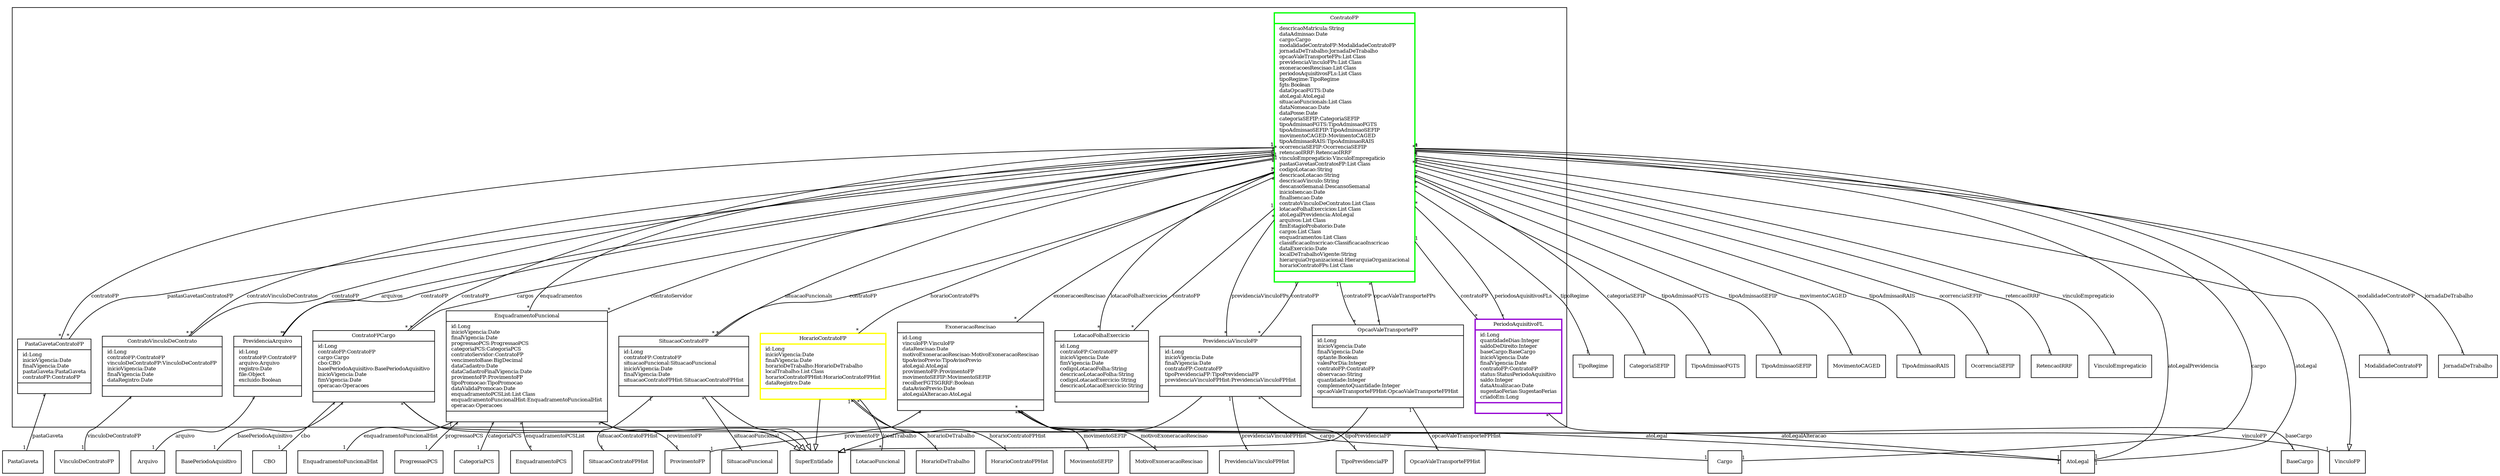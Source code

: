 digraph G{
fontname = "Times-Roman"
fontsize = 8

node [
        fontname = "Times-Roman"
        fontsize = 8
        shape = "record"
]

edge [
        fontname = "Times-Roman"
        fontsize = 8
]

subgraph clusterINFORMACOES_DE_DECLARACOES
{
ContratoFP [style=bold,color="#00FF00"label = "{ContratoFP|descricaoMatricula:String\ldataAdmissao:Date\lcargo:Cargo\lmodalidadeContratoFP:ModalidadeContratoFP\ljornadaDeTrabalho:JornadaDeTrabalho\lopcaoValeTransporteFPs:List Class\lprevidenciaVinculoFPs:List Class\lexoneracoesRescisao:List Class\lperiodosAquisitivosFLs:List Class\ltipoRegime:TipoRegime\lfgts:Boolean\ldataOpcaoFGTS:Date\latoLegal:AtoLegal\lsituacaoFuncionals:List Class\ldataNomeacao:Date\ldataPosse:Date\lcategoriaSEFIP:CategoriaSEFIP\ltipoAdmissaoFGTS:TipoAdmissaoFGTS\ltipoAdmissaoSEFIP:TipoAdmissaoSEFIP\lmovimentoCAGED:MovimentoCAGED\ltipoAdmissaoRAIS:TipoAdmissaoRAIS\locorrenciaSEFIP:OcorrenciaSEFIP\lretencaoIRRF:RetencaoIRRF\lvinculoEmpregaticio:VinculoEmpregaticio\lpastasGavetasContratosFP:List Class\lcodigoLotacao:String\ldescricaoLotacao:String\ldescricaoVinculo:String\ldescansoSemanal:DescansoSemanal\linicioIsencao:Date\lfinalIsencao:Date\lcontratoVinculoDeContratos:List Class\llotacaoFolhaExercicios:List Class\latoLegalPrevidencia:AtoLegal\larquivos:List Class\lfimEstagioProbatorio:Date\lcargos:List Class\lenquadramentos:List Class\lclassificacaoInscricao:ClassificacaoInscricao\ldataExercicio:Date\llocalDeTrabalhoVigente:String\lhierarquiaOrganizacional:HierarquiaOrganizacional\lhorarioContratoFPs:List Class\l|\l}"]
OpcaoValeTransporteFP [label = "{OpcaoValeTransporteFP|id:Long\linicioVigencia:Date\lfinalVigencia:Date\loptante:Boolean\lvalesPorDia:Integer\lcontratoFP:ContratoFP\lobservacao:String\lquantidade:Integer\lcomplementoQuantidade:Integer\lopcaoValeTransporteFPHist:OpcaoValeTransporteFPHist\l|\l}"]
PrevidenciaVinculoFP [label = "{PrevidenciaVinculoFP|id:Long\linicioVigencia:Date\lfinalVigencia:Date\lcontratoFP:ContratoFP\ltipoPrevidenciaFP:TipoPrevidenciaFP\lprevidenciaVinculoFPHist:PrevidenciaVinculoFPHist\l|\l}"]
ExoneracaoRescisao [label = "{ExoneracaoRescisao|id:Long\lvinculoFP:VinculoFP\ldataRescisao:Date\lmotivoExoneracaoRescisao:MotivoExoneracaoRescisao\ltipoAvisoPrevio:TipoAvisoPrevio\latoLegal:AtoLegal\lprovimentoFP:ProvimentoFP\lmovimentoSEFIP:MovimentoSEFIP\lrecolherFGTSGRRF:Boolean\ldataAvisoPrevio:Date\latoLegalAlteracao:AtoLegal\l|\l}"]
PeriodoAquisitivoFL [style=bold,color="#9400D3"label = "{PeriodoAquisitivoFL|id:Long\lquantidadeDias:Integer\lsaldoDeDireito:Integer\lbaseCargo:BaseCargo\linicioVigencia:Date\lfinalVigencia:Date\lcontratoFP:ContratoFP\lstatus:StatusPeriodoAquisitivo\lsaldo:Integer\ldataAtualizacao:Date\lsugestaoFerias:SugestaoFerias\lcriadoEm:Long\l|\l}"]
SituacaoContratoFP [label = "{SituacaoContratoFP|id:Long\lcontratoFP:ContratoFP\lsituacaoFuncional:SituacaoFuncional\linicioVigencia:Date\lfinalVigencia:Date\lsituacaoContratoFPHist:SituacaoContratoFPHist\l|\l}"]
PastaGavetaContratoFP [label = "{PastaGavetaContratoFP|id:Long\linicioVigencia:Date\lfinalVigencia:Date\lpastaGaveta:PastaGaveta\lcontratoFP:ContratoFP\l|\l}"]
ContratoVinculoDeContrato [label = "{ContratoVinculoDeContrato|id:Long\lcontratoFP:ContratoFP\lvinculoDeContratoFP:VinculoDeContratoFP\linicioVigencia:Date\lfinalVigencia:Date\ldataRegistro:Date\l|\l}"]
LotacaoFolhaExercicio [label = "{LotacaoFolhaExercicio|id:Long\lcontratoFP:ContratoFP\linicioVigencia:Date\lfimVigencia:Date\lcodigoLotacaoFolha:String\ldescricaoLotacaoFolha:String\lcodigoLotacaoExercicio:String\ldescricaoLotacaoExercicio:String\l|\l}"]
PrevidenciaArquivo [label = "{PrevidenciaArquivo|id:Long\lcontratoFP:ContratoFP\larquivo:Arquivo\lregistro:Date\lfile:Object\lexcluido:Boolean\l|\l}"]
ContratoFPCargo [label = "{ContratoFPCargo|id:Long\lcontratoFP:ContratoFP\lcargo:Cargo\lcbo:CBO\lbasePeriodoAquisitivo:BasePeriodoAquisitivo\linicioVigencia:Date\lfimVigencia:Date\loperacao:Operacoes\l|\l}"]
EnquadramentoFuncional [label = "{EnquadramentoFuncional|id:Long\linicioVigencia:Date\lfinalVigencia:Date\lprogressaoPCS:ProgressaoPCS\lcategoriaPCS:CategoriaPCS\lcontratoServidor:ContratoFP\lvencimentoBase:BigDecimal\ldataCadastro:Date\ldataCadastroFinalVigencia:Date\lprovimentoFP:ProvimentoFP\ltipoPromocao:TipoPromocao\ldataValidaPromocao:Date\lenquadramentoPCSList:List Class\lenquadramentoFuncionalHist:EnquadramentoFuncionalHist\loperacao:Operacoes\l|\l}"]
HorarioContratoFP [style=bold,color="#FFFF00"label = "{HorarioContratoFP|id:Long\linicioVigencia:Date\lfinalVigencia:Date\lhorarioDeTrabalho:HorarioDeTrabalho\llocalTrabalho:List Class\lhorarioContratoFPHist:HorarioContratoFPHist\ldataRegistro:Date\l|\l}"]
}
edge [arrowhead = "none" headlabel = "1" taillabel = "*"] ContratoFP -> Cargo [label = "cargo"]
edge [arrowhead = "none" headlabel = "1" taillabel = "*"] ContratoFP -> ModalidadeContratoFP [label = "modalidadeContratoFP"]
edge [arrowhead = "none" headlabel = "1" taillabel = "*"] ContratoFP -> JornadaDeTrabalho [label = "jornadaDeTrabalho"]
edge [arrowhead = "none" headlabel = "*" taillabel = "*"] ContratoFP -> OpcaoValeTransporteFP [label = "opcaoValeTransporteFPs"]
edge [arrowhead = "none" headlabel = "*" taillabel = "*"] ContratoFP -> PrevidenciaVinculoFP [label = "previdenciaVinculoFPs"]
edge [arrowhead = "none" headlabel = "*" taillabel = "*"] ContratoFP -> ExoneracaoRescisao [label = "exoneracoesRescisao"]
edge [arrowhead = "none" headlabel = "*" taillabel = "*"] ContratoFP -> PeriodoAquisitivoFL [label = "periodosAquisitivosFLs"]
edge [arrowhead = "none" headlabel = "1" taillabel = "*"] ContratoFP -> TipoRegime [label = "tipoRegime"]
edge [arrowhead = "none" headlabel = "1" taillabel = "1"] ContratoFP -> AtoLegal [label = "atoLegal"]
edge [arrowhead = "none" headlabel = "*" taillabel = "*"] ContratoFP -> SituacaoContratoFP [label = "situacaoFuncionals"]
edge [arrowhead = "none" headlabel = "1" taillabel = "*"] ContratoFP -> CategoriaSEFIP [label = "categoriaSEFIP"]
edge [arrowhead = "none" headlabel = "1" taillabel = "*"] ContratoFP -> TipoAdmissaoFGTS [label = "tipoAdmissaoFGTS"]
edge [arrowhead = "none" headlabel = "1" taillabel = "*"] ContratoFP -> TipoAdmissaoSEFIP [label = "tipoAdmissaoSEFIP"]
edge [arrowhead = "none" headlabel = "1" taillabel = "*"] ContratoFP -> MovimentoCAGED [label = "movimentoCAGED"]
edge [arrowhead = "none" headlabel = "1" taillabel = "*"] ContratoFP -> TipoAdmissaoRAIS [label = "tipoAdmissaoRAIS"]
edge [arrowhead = "none" headlabel = "1" taillabel = "*"] ContratoFP -> OcorrenciaSEFIP [label = "ocorrenciaSEFIP"]
edge [arrowhead = "none" headlabel = "1" taillabel = "*"] ContratoFP -> RetencaoIRRF [label = "retencaoIRRF"]
edge [arrowhead = "none" headlabel = "1" taillabel = "*"] ContratoFP -> VinculoEmpregaticio [label = "vinculoEmpregaticio"]
edge [arrowhead = "none" headlabel = "*" taillabel = "*"] ContratoFP -> PastaGavetaContratoFP [label = "pastasGavetasContratosFP"]
edge [arrowhead = "none" headlabel = "*" taillabel = "*"] ContratoFP -> ContratoVinculoDeContrato [label = "contratoVinculoDeContratos"]
edge [arrowhead = "none" headlabel = "*" taillabel = "*"] ContratoFP -> LotacaoFolhaExercicio [label = "lotacaoFolhaExercicios"]
edge [arrowhead = "none" headlabel = "1" taillabel = "*"] ContratoFP -> AtoLegal [label = "atoLegalPrevidencia"]
edge [arrowhead = "none" headlabel = "*" taillabel = "*"] ContratoFP -> PrevidenciaArquivo [label = "arquivos"]
edge [arrowhead = "none" headlabel = "*" taillabel = "*"] ContratoFP -> ContratoFPCargo [label = "cargos"]
edge [arrowhead = "none" headlabel = "*" taillabel = "*"] ContratoFP -> EnquadramentoFuncional [label = "enquadramentos"]
edge [arrowhead = "none" headlabel = "*" taillabel = "*"] ContratoFP -> HorarioContratoFP [label = "horarioContratoFPs"]
edge [ arrowhead = "empty" headlabel = "" taillabel = ""] ContratoFP -> VinculoFP
edge [arrowhead = "none" headlabel = "1" taillabel = "*"] OpcaoValeTransporteFP -> ContratoFP [label = "contratoFP"]
edge [arrowhead = "none" headlabel = "1" taillabel = "1"] OpcaoValeTransporteFP -> OpcaoValeTransporteFPHist [label = "opcaoValeTransporteFPHist"]
edge [ arrowhead = "empty" headlabel = "" taillabel = ""] OpcaoValeTransporteFP -> SuperEntidade
edge [arrowhead = "none" headlabel = "1" taillabel = "*"] PrevidenciaVinculoFP -> ContratoFP [label = "contratoFP"]
edge [arrowhead = "none" headlabel = "1" taillabel = "*"] PrevidenciaVinculoFP -> TipoPrevidenciaFP [label = "tipoPrevidenciaFP"]
edge [arrowhead = "none" headlabel = "1" taillabel = "1"] PrevidenciaVinculoFP -> PrevidenciaVinculoFPHist [label = "previdenciaVinculoFPHist"]
edge [ arrowhead = "empty" headlabel = "" taillabel = ""] PrevidenciaVinculoFP -> SuperEntidade
edge [arrowhead = "none" headlabel = "1" taillabel = "*"] ExoneracaoRescisao -> VinculoFP [label = "vinculoFP"]
edge [arrowhead = "none" headlabel = "1" taillabel = "*"] ExoneracaoRescisao -> MotivoExoneracaoRescisao [label = "motivoExoneracaoRescisao"]
edge [arrowhead = "none" headlabel = "1" taillabel = "*"] ExoneracaoRescisao -> AtoLegal [label = "atoLegal"]
edge [arrowhead = "none" headlabel = "1" taillabel = "*"] ExoneracaoRescisao -> ProvimentoFP [label = "provimentoFP"]
edge [arrowhead = "none" headlabel = "1" taillabel = "*"] ExoneracaoRescisao -> MovimentoSEFIP [label = "movimentoSEFIP"]
edge [arrowhead = "none" headlabel = "1" taillabel = "*"] ExoneracaoRescisao -> AtoLegal [label = "atoLegalAlteracao"]
edge [arrowhead = "none" headlabel = "1" taillabel = "*"] PeriodoAquisitivoFL -> BaseCargo [label = "baseCargo"]
edge [arrowhead = "none" headlabel = "1" taillabel = "*"] PeriodoAquisitivoFL -> ContratoFP [label = "contratoFP"]
edge [arrowhead = "none" headlabel = "1" taillabel = "*"] SituacaoContratoFP -> ContratoFP [label = "contratoFP"]
edge [arrowhead = "none" headlabel = "1" taillabel = "*"] SituacaoContratoFP -> SituacaoFuncional [label = "situacaoFuncional"]
edge [arrowhead = "none" headlabel = "1" taillabel = "1"] SituacaoContratoFP -> SituacaoContratoFPHist [label = "situacaoContratoFPHist"]
edge [ arrowhead = "empty" headlabel = "" taillabel = ""] SituacaoContratoFP -> SuperEntidade
edge [arrowhead = "none" headlabel = "1" taillabel = "*"] PastaGavetaContratoFP -> PastaGaveta [label = "pastaGaveta"]
edge [arrowhead = "none" headlabel = "1" taillabel = "*"] PastaGavetaContratoFP -> ContratoFP [label = "contratoFP"]
edge [arrowhead = "none" headlabel = "1" taillabel = "*"] ContratoVinculoDeContrato -> ContratoFP [label = "contratoFP"]
edge [arrowhead = "none" headlabel = "1" taillabel = "*"] ContratoVinculoDeContrato -> VinculoDeContratoFP [label = "vinculoDeContratoFP"]
edge [arrowhead = "none" headlabel = "1" taillabel = "*"] LotacaoFolhaExercicio -> ContratoFP [label = "contratoFP"]
edge [arrowhead = "none" headlabel = "1" taillabel = "*"] PrevidenciaArquivo -> ContratoFP [label = "contratoFP"]
edge [arrowhead = "none" headlabel = "1" taillabel = "*"] PrevidenciaArquivo -> Arquivo [label = "arquivo"]
edge [arrowhead = "none" headlabel = "1" taillabel = "*"] ContratoFPCargo -> ContratoFP [label = "contratoFP"]
edge [arrowhead = "none" headlabel = "1" taillabel = "*"] ContratoFPCargo -> Cargo [label = "cargo"]
edge [arrowhead = "none" headlabel = "1" taillabel = "*"] ContratoFPCargo -> CBO [label = "cbo"]
edge [arrowhead = "none" headlabel = "1" taillabel = "*"] ContratoFPCargo -> BasePeriodoAquisitivo [label = "basePeriodoAquisitivo"]
edge [ arrowhead = "empty" headlabel = "" taillabel = ""] ContratoFPCargo -> SuperEntidade
edge [arrowhead = "none" headlabel = "1" taillabel = "*"] EnquadramentoFuncional -> ProgressaoPCS [label = "progressaoPCS"]
edge [arrowhead = "none" headlabel = "1" taillabel = "*"] EnquadramentoFuncional -> CategoriaPCS [label = "categoriaPCS"]
edge [arrowhead = "none" headlabel = "1" taillabel = "*"] EnquadramentoFuncional -> ContratoFP [label = "contratoServidor"]
edge [arrowhead = "none" headlabel = "1" taillabel = "*"] EnquadramentoFuncional -> ProvimentoFP [label = "provimentoFP"]
edge [arrowhead = "none" headlabel = "*" taillabel = "*"] EnquadramentoFuncional -> EnquadramentoPCS [label = "enquadramentoPCSList"]
edge [arrowhead = "none" headlabel = "1" taillabel = "1"] EnquadramentoFuncional -> EnquadramentoFuncionalHist [label = "enquadramentoFuncionalHist"]
edge [ arrowhead = "empty" headlabel = "" taillabel = ""] EnquadramentoFuncional -> SuperEntidade
edge [arrowhead = "none" headlabel = "1" taillabel = "*"] HorarioContratoFP -> HorarioDeTrabalho [label = "horarioDeTrabalho"]
edge [arrowhead = "none" headlabel = "*" taillabel = "*"] HorarioContratoFP -> LotacaoFuncional [label = "localTrabalho"]
edge [arrowhead = "none" headlabel = "1" taillabel = "1"] HorarioContratoFP -> HorarioContratoFPHist [label = "horarioContratoFPHist"]
edge [ arrowhead = "empty" headlabel = "" taillabel = ""] HorarioContratoFP -> SuperEntidade
}
